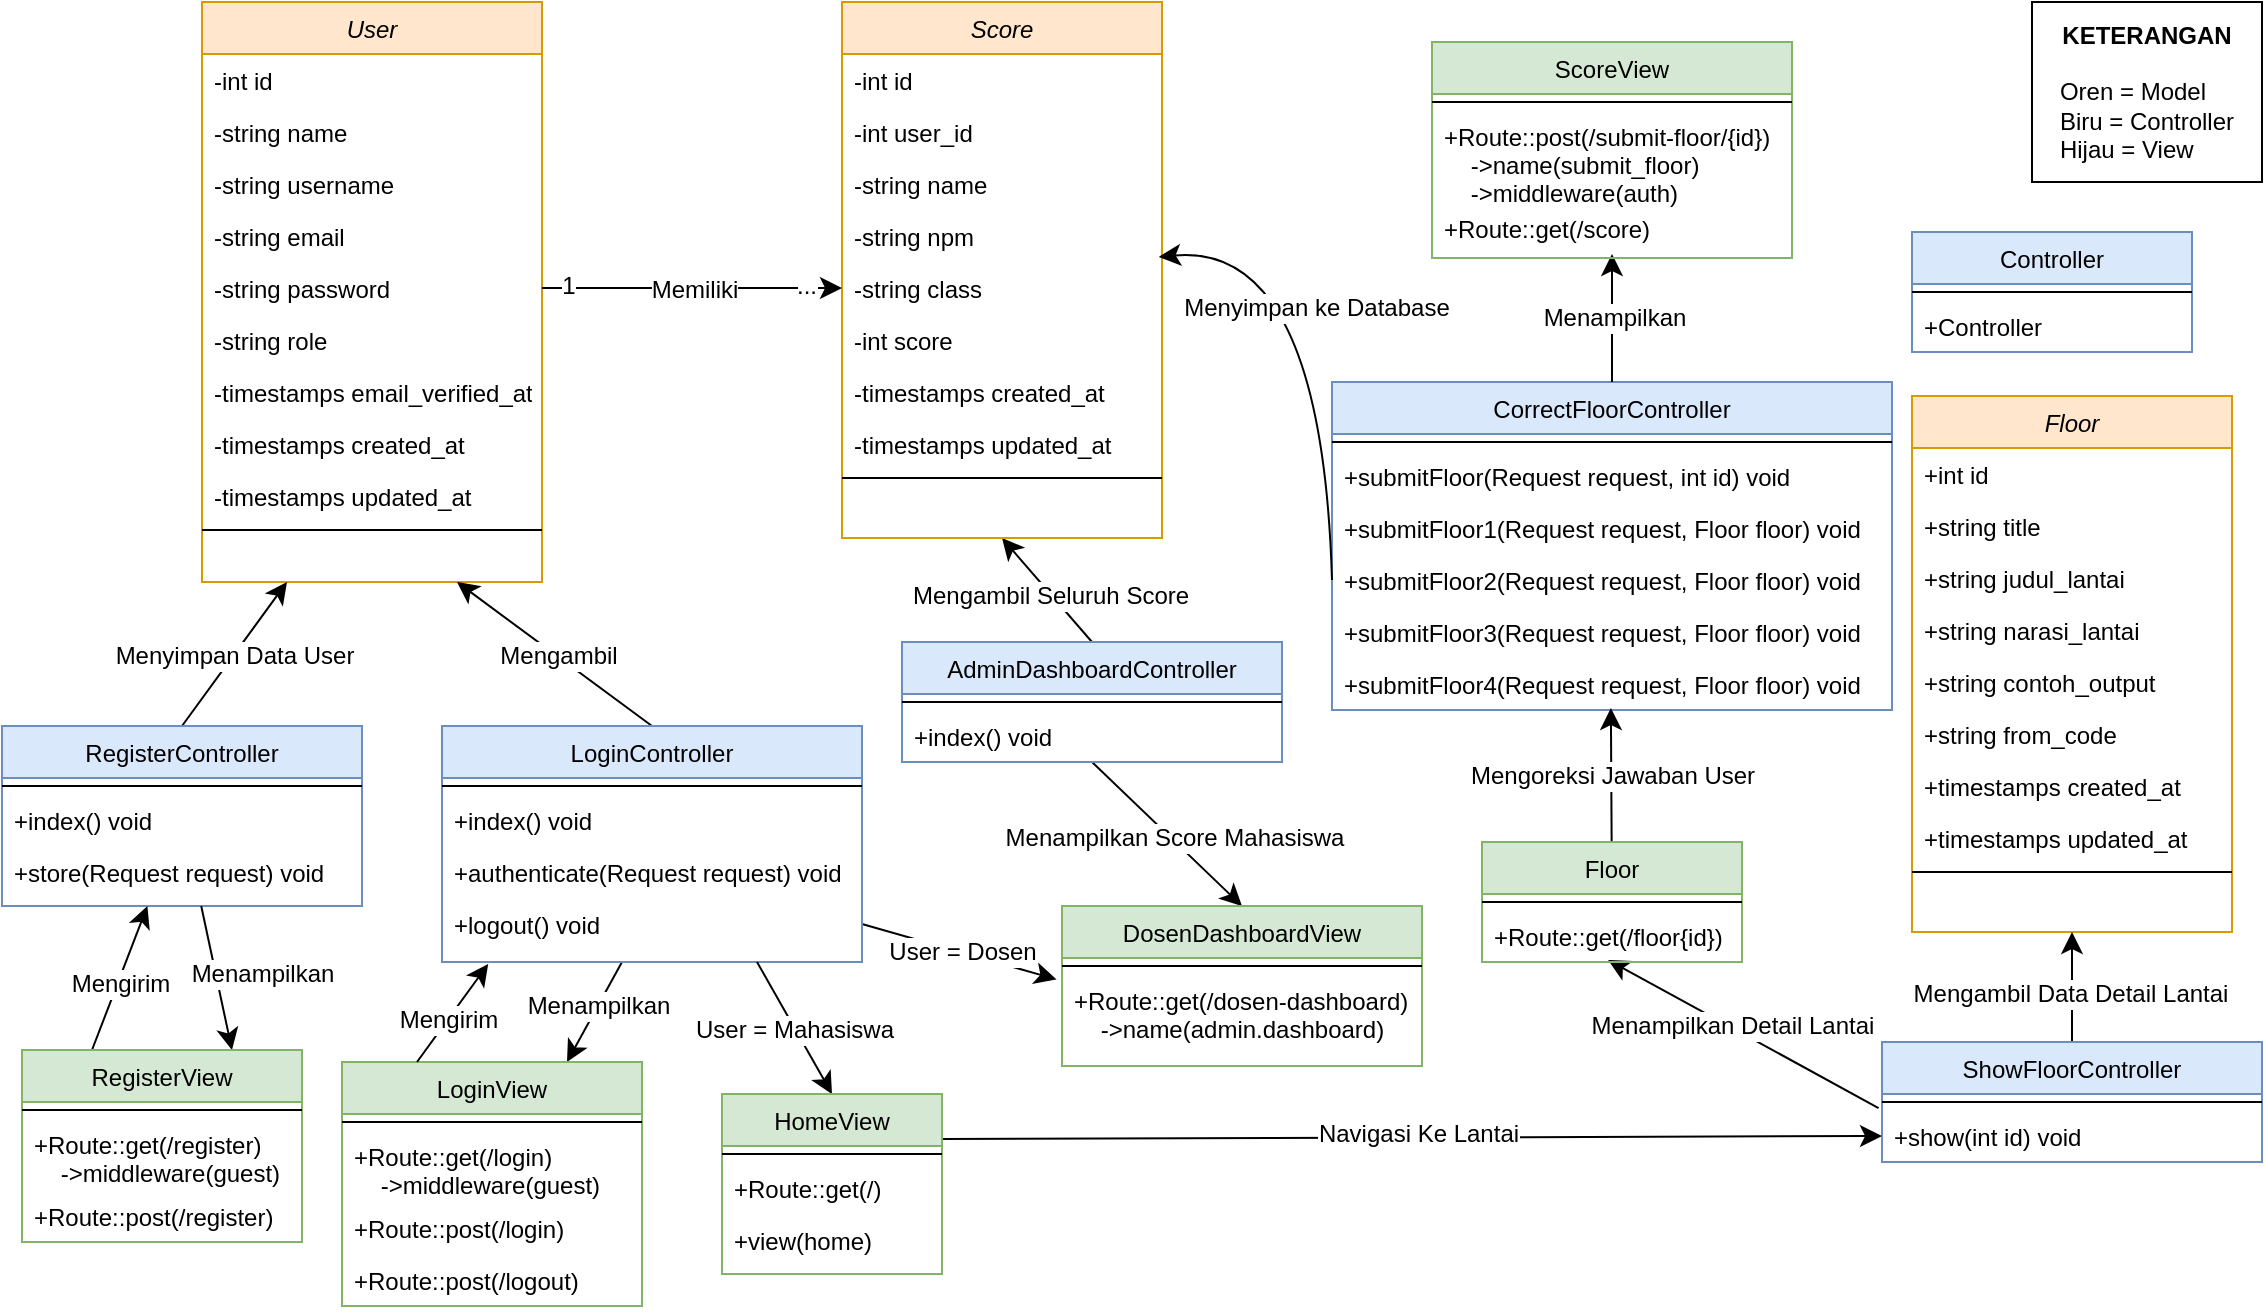 <mxfile version="24.6.2" type="device">
  <diagram id="C5RBs43oDa-KdzZeNtuy" name="Page-1">
    <mxGraphModel dx="1947" dy="460" grid="1" gridSize="10" guides="1" tooltips="1" connect="1" arrows="1" fold="1" page="1" pageScale="1" pageWidth="827" pageHeight="1169" math="0" shadow="0">
      <root>
        <mxCell id="WIyWlLk6GJQsqaUBKTNV-0" />
        <mxCell id="WIyWlLk6GJQsqaUBKTNV-1" parent="WIyWlLk6GJQsqaUBKTNV-0" />
        <mxCell id="zkfFHV4jXpPFQw0GAbJ--0" value="Floor" style="swimlane;fontStyle=2;align=center;verticalAlign=top;childLayout=stackLayout;horizontal=1;startSize=26;horizontalStack=0;resizeParent=1;resizeLast=0;collapsible=1;marginBottom=0;rounded=0;shadow=0;strokeWidth=1;fillColor=#ffe6cc;strokeColor=#d79b00;" parent="WIyWlLk6GJQsqaUBKTNV-1" vertex="1">
          <mxGeometry x="145" y="317" width="160" height="268" as="geometry">
            <mxRectangle x="220" y="120" width="160" height="26" as="alternateBounds" />
          </mxGeometry>
        </mxCell>
        <mxCell id="zkfFHV4jXpPFQw0GAbJ--1" value="+int id" style="text;align=left;verticalAlign=top;spacingLeft=4;spacingRight=4;overflow=hidden;rotatable=0;points=[[0,0.5],[1,0.5]];portConstraint=eastwest;" parent="zkfFHV4jXpPFQw0GAbJ--0" vertex="1">
          <mxGeometry y="26" width="160" height="26" as="geometry" />
        </mxCell>
        <mxCell id="zkfFHV4jXpPFQw0GAbJ--2" value="+string title" style="text;align=left;verticalAlign=top;spacingLeft=4;spacingRight=4;overflow=hidden;rotatable=0;points=[[0,0.5],[1,0.5]];portConstraint=eastwest;rounded=0;shadow=0;html=0;" parent="zkfFHV4jXpPFQw0GAbJ--0" vertex="1">
          <mxGeometry y="52" width="160" height="26" as="geometry" />
        </mxCell>
        <mxCell id="zkfFHV4jXpPFQw0GAbJ--3" value="+string judul_lantai" style="text;align=left;verticalAlign=top;spacingLeft=4;spacingRight=4;overflow=hidden;rotatable=0;points=[[0,0.5],[1,0.5]];portConstraint=eastwest;rounded=0;shadow=0;html=0;" parent="zkfFHV4jXpPFQw0GAbJ--0" vertex="1">
          <mxGeometry y="78" width="160" height="26" as="geometry" />
        </mxCell>
        <mxCell id="6TUnCD8kTIw01bpF573F-4" value="+string narasi_lantai&#xa;" style="text;align=left;verticalAlign=top;spacingLeft=4;spacingRight=4;overflow=hidden;rotatable=0;points=[[0,0.5],[1,0.5]];portConstraint=eastwest;rounded=0;shadow=0;html=0;" parent="zkfFHV4jXpPFQw0GAbJ--0" vertex="1">
          <mxGeometry y="104" width="160" height="26" as="geometry" />
        </mxCell>
        <mxCell id="6TUnCD8kTIw01bpF573F-8" value="+string contoh_output" style="text;align=left;verticalAlign=top;spacingLeft=4;spacingRight=4;overflow=hidden;rotatable=0;points=[[0,0.5],[1,0.5]];portConstraint=eastwest;rounded=0;shadow=0;html=0;" parent="zkfFHV4jXpPFQw0GAbJ--0" vertex="1">
          <mxGeometry y="130" width="160" height="26" as="geometry" />
        </mxCell>
        <mxCell id="6TUnCD8kTIw01bpF573F-7" value="+string from_code" style="text;align=left;verticalAlign=top;spacingLeft=4;spacingRight=4;overflow=hidden;rotatable=0;points=[[0,0.5],[1,0.5]];portConstraint=eastwest;rounded=0;shadow=0;html=0;" parent="zkfFHV4jXpPFQw0GAbJ--0" vertex="1">
          <mxGeometry y="156" width="160" height="26" as="geometry" />
        </mxCell>
        <mxCell id="6TUnCD8kTIw01bpF573F-6" value="+timestamps created_at" style="text;align=left;verticalAlign=top;spacingLeft=4;spacingRight=4;overflow=hidden;rotatable=0;points=[[0,0.5],[1,0.5]];portConstraint=eastwest;rounded=0;shadow=0;html=0;" parent="zkfFHV4jXpPFQw0GAbJ--0" vertex="1">
          <mxGeometry y="182" width="160" height="26" as="geometry" />
        </mxCell>
        <mxCell id="6TUnCD8kTIw01bpF573F-5" value="+timestamps updated_at" style="text;align=left;verticalAlign=top;spacingLeft=4;spacingRight=4;overflow=hidden;rotatable=0;points=[[0,0.5],[1,0.5]];portConstraint=eastwest;" parent="zkfFHV4jXpPFQw0GAbJ--0" vertex="1">
          <mxGeometry y="208" width="160" height="26" as="geometry" />
        </mxCell>
        <mxCell id="zkfFHV4jXpPFQw0GAbJ--4" value="" style="line;html=1;strokeWidth=1;align=left;verticalAlign=middle;spacingTop=-1;spacingLeft=3;spacingRight=3;rotatable=0;labelPosition=right;points=[];portConstraint=eastwest;" parent="zkfFHV4jXpPFQw0GAbJ--0" vertex="1">
          <mxGeometry y="234" width="160" height="8" as="geometry" />
        </mxCell>
        <mxCell id="6TUnCD8kTIw01bpF573F-92" style="edgeStyle=none;curved=1;rounded=0;orthogonalLoop=1;jettySize=auto;html=1;exitX=0.5;exitY=0;exitDx=0;exitDy=0;entryX=0.5;entryY=1;entryDx=0;entryDy=0;fontSize=12;startSize=8;endSize=8;" parent="WIyWlLk6GJQsqaUBKTNV-1" source="zkfFHV4jXpPFQw0GAbJ--6" target="6TUnCD8kTIw01bpF573F-9" edge="1">
          <mxGeometry relative="1" as="geometry" />
        </mxCell>
        <mxCell id="6TUnCD8kTIw01bpF573F-93" value="Mengambil Seluruh Score" style="edgeLabel;html=1;align=center;verticalAlign=middle;resizable=0;points=[];fontSize=12;" parent="6TUnCD8kTIw01bpF573F-92" vertex="1" connectable="0">
          <mxGeometry x="-0.08" y="1" relative="1" as="geometry">
            <mxPoint as="offset" />
          </mxGeometry>
        </mxCell>
        <mxCell id="6TUnCD8kTIw01bpF573F-94" style="edgeStyle=none;curved=1;rounded=0;orthogonalLoop=1;jettySize=auto;html=1;exitX=0.5;exitY=1;exitDx=0;exitDy=0;entryX=0.5;entryY=0;entryDx=0;entryDy=0;fontSize=12;startSize=8;endSize=8;" parent="WIyWlLk6GJQsqaUBKTNV-1" source="zkfFHV4jXpPFQw0GAbJ--6" target="YE5wlnUVtQXoVQihdfM7-22" edge="1">
          <mxGeometry relative="1" as="geometry">
            <mxPoint x="-185" y="572" as="targetPoint" />
          </mxGeometry>
        </mxCell>
        <mxCell id="6TUnCD8kTIw01bpF573F-95" value="Menampilkan Score Mahasiswa" style="edgeLabel;html=1;align=center;verticalAlign=middle;resizable=0;points=[];fontSize=12;" parent="6TUnCD8kTIw01bpF573F-94" vertex="1" connectable="0">
          <mxGeometry x="0.062" y="1" relative="1" as="geometry">
            <mxPoint as="offset" />
          </mxGeometry>
        </mxCell>
        <mxCell id="zkfFHV4jXpPFQw0GAbJ--6" value="AdminDashboardController" style="swimlane;fontStyle=0;align=center;verticalAlign=top;childLayout=stackLayout;horizontal=1;startSize=26;horizontalStack=0;resizeParent=1;resizeLast=0;collapsible=1;marginBottom=0;rounded=0;shadow=0;strokeWidth=1;fillColor=#dae8fc;strokeColor=#6c8ebf;" parent="WIyWlLk6GJQsqaUBKTNV-1" vertex="1">
          <mxGeometry x="-360" y="440" width="190" height="60" as="geometry">
            <mxRectangle x="130" y="380" width="160" height="26" as="alternateBounds" />
          </mxGeometry>
        </mxCell>
        <mxCell id="zkfFHV4jXpPFQw0GAbJ--9" value="" style="line;html=1;strokeWidth=1;align=left;verticalAlign=middle;spacingTop=-1;spacingLeft=3;spacingRight=3;rotatable=0;labelPosition=right;points=[];portConstraint=eastwest;" parent="zkfFHV4jXpPFQw0GAbJ--6" vertex="1">
          <mxGeometry y="26" width="190" height="8" as="geometry" />
        </mxCell>
        <mxCell id="zkfFHV4jXpPFQw0GAbJ--10" value="+index() void" style="text;align=left;verticalAlign=top;spacingLeft=4;spacingRight=4;overflow=hidden;rotatable=0;points=[[0,0.5],[1,0.5]];portConstraint=eastwest;fontStyle=0" parent="zkfFHV4jXpPFQw0GAbJ--6" vertex="1">
          <mxGeometry y="34" width="190" height="26" as="geometry" />
        </mxCell>
        <mxCell id="6TUnCD8kTIw01bpF573F-9" value="Score " style="swimlane;fontStyle=2;align=center;verticalAlign=top;childLayout=stackLayout;horizontal=1;startSize=26;horizontalStack=0;resizeParent=1;resizeLast=0;collapsible=1;marginBottom=0;rounded=0;shadow=0;strokeWidth=1;fillColor=#ffe6cc;strokeColor=#d79b00;" parent="WIyWlLk6GJQsqaUBKTNV-1" vertex="1">
          <mxGeometry x="-390" y="120" width="160" height="268" as="geometry">
            <mxRectangle x="220" y="120" width="160" height="26" as="alternateBounds" />
          </mxGeometry>
        </mxCell>
        <mxCell id="6TUnCD8kTIw01bpF573F-10" value="-int id" style="text;align=left;verticalAlign=top;spacingLeft=4;spacingRight=4;overflow=hidden;rotatable=0;points=[[0,0.5],[1,0.5]];portConstraint=eastwest;" parent="6TUnCD8kTIw01bpF573F-9" vertex="1">
          <mxGeometry y="26" width="160" height="26" as="geometry" />
        </mxCell>
        <mxCell id="6TUnCD8kTIw01bpF573F-11" value=" -int user_id" style="text;align=left;verticalAlign=top;spacingLeft=4;spacingRight=4;overflow=hidden;rotatable=0;points=[[0,0.5],[1,0.5]];portConstraint=eastwest;rounded=0;shadow=0;html=0;" parent="6TUnCD8kTIw01bpF573F-9" vertex="1">
          <mxGeometry y="52" width="160" height="26" as="geometry" />
        </mxCell>
        <mxCell id="6TUnCD8kTIw01bpF573F-12" value="-string name" style="text;align=left;verticalAlign=top;spacingLeft=4;spacingRight=4;overflow=hidden;rotatable=0;points=[[0,0.5],[1,0.5]];portConstraint=eastwest;rounded=0;shadow=0;html=0;" parent="6TUnCD8kTIw01bpF573F-9" vertex="1">
          <mxGeometry y="78" width="160" height="26" as="geometry" />
        </mxCell>
        <mxCell id="6TUnCD8kTIw01bpF573F-13" value="-string npm" style="text;align=left;verticalAlign=top;spacingLeft=4;spacingRight=4;overflow=hidden;rotatable=0;points=[[0,0.5],[1,0.5]];portConstraint=eastwest;rounded=0;shadow=0;html=0;" parent="6TUnCD8kTIw01bpF573F-9" vertex="1">
          <mxGeometry y="104" width="160" height="26" as="geometry" />
        </mxCell>
        <mxCell id="6TUnCD8kTIw01bpF573F-14" value="-string class" style="text;align=left;verticalAlign=top;spacingLeft=4;spacingRight=4;overflow=hidden;rotatable=0;points=[[0,0.5],[1,0.5]];portConstraint=eastwest;rounded=0;shadow=0;html=0;" parent="6TUnCD8kTIw01bpF573F-9" vertex="1">
          <mxGeometry y="130" width="160" height="26" as="geometry" />
        </mxCell>
        <mxCell id="6TUnCD8kTIw01bpF573F-15" value="-int score" style="text;align=left;verticalAlign=top;spacingLeft=4;spacingRight=4;overflow=hidden;rotatable=0;points=[[0,0.5],[1,0.5]];portConstraint=eastwest;rounded=0;shadow=0;html=0;" parent="6TUnCD8kTIw01bpF573F-9" vertex="1">
          <mxGeometry y="156" width="160" height="26" as="geometry" />
        </mxCell>
        <mxCell id="6TUnCD8kTIw01bpF573F-16" value="-timestamps created_at" style="text;align=left;verticalAlign=top;spacingLeft=4;spacingRight=4;overflow=hidden;rotatable=0;points=[[0,0.5],[1,0.5]];portConstraint=eastwest;rounded=0;shadow=0;html=0;" parent="6TUnCD8kTIw01bpF573F-9" vertex="1">
          <mxGeometry y="182" width="160" height="26" as="geometry" />
        </mxCell>
        <mxCell id="6TUnCD8kTIw01bpF573F-17" value="-timestamps updated_at" style="text;align=left;verticalAlign=top;spacingLeft=4;spacingRight=4;overflow=hidden;rotatable=0;points=[[0,0.5],[1,0.5]];portConstraint=eastwest;" parent="6TUnCD8kTIw01bpF573F-9" vertex="1">
          <mxGeometry y="208" width="160" height="26" as="geometry" />
        </mxCell>
        <mxCell id="6TUnCD8kTIw01bpF573F-18" value="" style="line;html=1;strokeWidth=1;align=left;verticalAlign=middle;spacingTop=-1;spacingLeft=3;spacingRight=3;rotatable=0;labelPosition=right;points=[];portConstraint=eastwest;" parent="6TUnCD8kTIw01bpF573F-9" vertex="1">
          <mxGeometry y="234" width="160" height="8" as="geometry" />
        </mxCell>
        <mxCell id="6TUnCD8kTIw01bpF573F-19" value="User  " style="swimlane;fontStyle=2;align=center;verticalAlign=top;childLayout=stackLayout;horizontal=1;startSize=26;horizontalStack=0;resizeParent=1;resizeLast=0;collapsible=1;marginBottom=0;rounded=0;shadow=0;strokeWidth=1;fillColor=#ffe6cc;strokeColor=#d79b00;" parent="WIyWlLk6GJQsqaUBKTNV-1" vertex="1">
          <mxGeometry x="-710" y="120" width="170" height="290" as="geometry">
            <mxRectangle x="220" y="120" width="160" height="26" as="alternateBounds" />
          </mxGeometry>
        </mxCell>
        <mxCell id="6TUnCD8kTIw01bpF573F-20" value="-int id" style="text;align=left;verticalAlign=top;spacingLeft=4;spacingRight=4;overflow=hidden;rotatable=0;points=[[0,0.5],[1,0.5]];portConstraint=eastwest;" parent="6TUnCD8kTIw01bpF573F-19" vertex="1">
          <mxGeometry y="26" width="170" height="26" as="geometry" />
        </mxCell>
        <mxCell id="6TUnCD8kTIw01bpF573F-21" value=" -string name" style="text;align=left;verticalAlign=top;spacingLeft=4;spacingRight=4;overflow=hidden;rotatable=0;points=[[0,0.5],[1,0.5]];portConstraint=eastwest;rounded=0;shadow=0;html=0;" parent="6TUnCD8kTIw01bpF573F-19" vertex="1">
          <mxGeometry y="52" width="170" height="26" as="geometry" />
        </mxCell>
        <mxCell id="6TUnCD8kTIw01bpF573F-22" value="-string username" style="text;align=left;verticalAlign=top;spacingLeft=4;spacingRight=4;overflow=hidden;rotatable=0;points=[[0,0.5],[1,0.5]];portConstraint=eastwest;rounded=0;shadow=0;html=0;" parent="6TUnCD8kTIw01bpF573F-19" vertex="1">
          <mxGeometry y="78" width="170" height="26" as="geometry" />
        </mxCell>
        <mxCell id="6TUnCD8kTIw01bpF573F-23" value="-string email" style="text;align=left;verticalAlign=top;spacingLeft=4;spacingRight=4;overflow=hidden;rotatable=0;points=[[0,0.5],[1,0.5]];portConstraint=eastwest;rounded=0;shadow=0;html=0;" parent="6TUnCD8kTIw01bpF573F-19" vertex="1">
          <mxGeometry y="104" width="170" height="26" as="geometry" />
        </mxCell>
        <mxCell id="6TUnCD8kTIw01bpF573F-24" value="-string password" style="text;align=left;verticalAlign=top;spacingLeft=4;spacingRight=4;overflow=hidden;rotatable=0;points=[[0,0.5],[1,0.5]];portConstraint=eastwest;rounded=0;shadow=0;html=0;" parent="6TUnCD8kTIw01bpF573F-19" vertex="1">
          <mxGeometry y="130" width="170" height="26" as="geometry" />
        </mxCell>
        <mxCell id="6TUnCD8kTIw01bpF573F-25" value="-string role" style="text;align=left;verticalAlign=top;spacingLeft=4;spacingRight=4;overflow=hidden;rotatable=0;points=[[0,0.5],[1,0.5]];portConstraint=eastwest;rounded=0;shadow=0;html=0;" parent="6TUnCD8kTIw01bpF573F-19" vertex="1">
          <mxGeometry y="156" width="170" height="26" as="geometry" />
        </mxCell>
        <mxCell id="6TUnCD8kTIw01bpF573F-26" value=" -timestamps email_verified_at" style="text;align=left;verticalAlign=top;spacingLeft=4;spacingRight=4;overflow=hidden;rotatable=0;points=[[0,0.5],[1,0.5]];portConstraint=eastwest;rounded=0;shadow=0;html=0;" parent="6TUnCD8kTIw01bpF573F-19" vertex="1">
          <mxGeometry y="182" width="170" height="26" as="geometry" />
        </mxCell>
        <mxCell id="6TUnCD8kTIw01bpF573F-29" value="-timestamps created_at" style="text;align=left;verticalAlign=top;spacingLeft=4;spacingRight=4;overflow=hidden;rotatable=0;points=[[0,0.5],[1,0.5]];portConstraint=eastwest;" parent="6TUnCD8kTIw01bpF573F-19" vertex="1">
          <mxGeometry y="208" width="170" height="26" as="geometry" />
        </mxCell>
        <mxCell id="6TUnCD8kTIw01bpF573F-27" value="-timestamps updated_at" style="text;align=left;verticalAlign=top;spacingLeft=4;spacingRight=4;overflow=hidden;rotatable=0;points=[[0,0.5],[1,0.5]];portConstraint=eastwest;" parent="6TUnCD8kTIw01bpF573F-19" vertex="1">
          <mxGeometry y="234" width="170" height="26" as="geometry" />
        </mxCell>
        <mxCell id="6TUnCD8kTIw01bpF573F-28" value="" style="line;html=1;strokeWidth=1;align=left;verticalAlign=middle;spacingTop=-1;spacingLeft=3;spacingRight=3;rotatable=0;labelPosition=right;points=[];portConstraint=eastwest;" parent="6TUnCD8kTIw01bpF573F-19" vertex="1">
          <mxGeometry y="260" width="170" height="8" as="geometry" />
        </mxCell>
        <mxCell id="6TUnCD8kTIw01bpF573F-80" style="edgeStyle=none;curved=1;rounded=0;orthogonalLoop=1;jettySize=auto;html=1;exitX=0.5;exitY=0;exitDx=0;exitDy=0;entryX=0.75;entryY=1;entryDx=0;entryDy=0;fontSize=12;startSize=8;endSize=8;" parent="WIyWlLk6GJQsqaUBKTNV-1" source="6TUnCD8kTIw01bpF573F-30" target="6TUnCD8kTIw01bpF573F-19" edge="1">
          <mxGeometry relative="1" as="geometry" />
        </mxCell>
        <mxCell id="6TUnCD8kTIw01bpF573F-81" value="Mengambil" style="edgeLabel;html=1;align=center;verticalAlign=middle;resizable=0;points=[];fontSize=12;" parent="6TUnCD8kTIw01bpF573F-80" vertex="1" connectable="0">
          <mxGeometry x="-0.034" relative="1" as="geometry">
            <mxPoint as="offset" />
          </mxGeometry>
        </mxCell>
        <mxCell id="6TUnCD8kTIw01bpF573F-82" style="edgeStyle=none;curved=1;rounded=0;orthogonalLoop=1;jettySize=auto;html=1;entryX=0.75;entryY=0;entryDx=0;entryDy=0;fontSize=12;startSize=8;endSize=8;" parent="WIyWlLk6GJQsqaUBKTNV-1" target="YE5wlnUVtQXoVQihdfM7-4" edge="1">
          <mxGeometry relative="1" as="geometry">
            <mxPoint x="-500" y="600" as="sourcePoint" />
            <mxPoint x="-565" y="660.0" as="targetPoint" />
          </mxGeometry>
        </mxCell>
        <mxCell id="6TUnCD8kTIw01bpF573F-83" value="Menampilkan" style="edgeLabel;html=1;align=center;verticalAlign=middle;resizable=0;points=[];fontSize=12;" parent="6TUnCD8kTIw01bpF573F-82" vertex="1" connectable="0">
          <mxGeometry x="-0.147" relative="1" as="geometry">
            <mxPoint as="offset" />
          </mxGeometry>
        </mxCell>
        <mxCell id="6TUnCD8kTIw01bpF573F-88" style="edgeStyle=none;curved=1;rounded=0;orthogonalLoop=1;jettySize=auto;html=1;exitX=1;exitY=0.5;exitDx=0;exitDy=0;entryX=-0.015;entryY=0.076;entryDx=0;entryDy=0;fontSize=12;startSize=8;endSize=8;entryPerimeter=0;" parent="WIyWlLk6GJQsqaUBKTNV-1" source="6TUnCD8kTIw01bpF573F-34" target="YE5wlnUVtQXoVQihdfM7-24" edge="1">
          <mxGeometry relative="1" as="geometry">
            <mxPoint x="-260" y="617" as="targetPoint" />
          </mxGeometry>
        </mxCell>
        <mxCell id="6TUnCD8kTIw01bpF573F-90" value="User = Dosen" style="edgeLabel;html=1;align=center;verticalAlign=middle;resizable=0;points=[];fontSize=12;" parent="6TUnCD8kTIw01bpF573F-88" vertex="1" connectable="0">
          <mxGeometry x="0.022" relative="1" as="geometry">
            <mxPoint as="offset" />
          </mxGeometry>
        </mxCell>
        <mxCell id="6TUnCD8kTIw01bpF573F-30" value="LoginController" style="swimlane;fontStyle=0;align=center;verticalAlign=top;childLayout=stackLayout;horizontal=1;startSize=26;horizontalStack=0;resizeParent=1;resizeLast=0;collapsible=1;marginBottom=0;rounded=0;shadow=0;strokeWidth=1;fillColor=#dae8fc;strokeColor=#6c8ebf;" parent="WIyWlLk6GJQsqaUBKTNV-1" vertex="1">
          <mxGeometry x="-590" y="482" width="210" height="118" as="geometry">
            <mxRectangle x="130" y="380" width="160" height="26" as="alternateBounds" />
          </mxGeometry>
        </mxCell>
        <mxCell id="6TUnCD8kTIw01bpF573F-31" value="" style="line;html=1;strokeWidth=1;align=left;verticalAlign=middle;spacingTop=-1;spacingLeft=3;spacingRight=3;rotatable=0;labelPosition=right;points=[];portConstraint=eastwest;" parent="6TUnCD8kTIw01bpF573F-30" vertex="1">
          <mxGeometry y="26" width="210" height="8" as="geometry" />
        </mxCell>
        <mxCell id="6TUnCD8kTIw01bpF573F-32" value="+index() void" style="text;align=left;verticalAlign=top;spacingLeft=4;spacingRight=4;overflow=hidden;rotatable=0;points=[[0,0.5],[1,0.5]];portConstraint=eastwest;fontStyle=0" parent="6TUnCD8kTIw01bpF573F-30" vertex="1">
          <mxGeometry y="34" width="210" height="26" as="geometry" />
        </mxCell>
        <mxCell id="6TUnCD8kTIw01bpF573F-33" value="+authenticate(Request request) void" style="text;align=left;verticalAlign=top;spacingLeft=4;spacingRight=4;overflow=hidden;rotatable=0;points=[[0,0.5],[1,0.5]];portConstraint=eastwest;fontStyle=0" parent="6TUnCD8kTIw01bpF573F-30" vertex="1">
          <mxGeometry y="60" width="210" height="26" as="geometry" />
        </mxCell>
        <mxCell id="6TUnCD8kTIw01bpF573F-34" value="+logout() void" style="text;align=left;verticalAlign=top;spacingLeft=4;spacingRight=4;overflow=hidden;rotatable=0;points=[[0,0.5],[1,0.5]];portConstraint=eastwest;fontStyle=0" parent="6TUnCD8kTIw01bpF573F-30" vertex="1">
          <mxGeometry y="86" width="210" height="26" as="geometry" />
        </mxCell>
        <mxCell id="6TUnCD8kTIw01bpF573F-76" style="edgeStyle=none;curved=1;rounded=0;orthogonalLoop=1;jettySize=auto;html=1;exitX=0.5;exitY=0;exitDx=0;exitDy=0;fontSize=12;startSize=8;endSize=8;entryX=0.25;entryY=1;entryDx=0;entryDy=0;" parent="WIyWlLk6GJQsqaUBKTNV-1" source="6TUnCD8kTIw01bpF573F-35" target="6TUnCD8kTIw01bpF573F-19" edge="1">
          <mxGeometry relative="1" as="geometry">
            <mxPoint x="-630" y="410" as="targetPoint" />
          </mxGeometry>
        </mxCell>
        <mxCell id="6TUnCD8kTIw01bpF573F-77" value="Menyimpan Data User" style="edgeLabel;html=1;align=center;verticalAlign=middle;resizable=0;points=[];fontSize=12;" parent="6TUnCD8kTIw01bpF573F-76" vertex="1" connectable="0">
          <mxGeometry x="-0.019" relative="1" as="geometry">
            <mxPoint as="offset" />
          </mxGeometry>
        </mxCell>
        <mxCell id="6TUnCD8kTIw01bpF573F-35" value="RegisterController" style="swimlane;fontStyle=0;align=center;verticalAlign=top;childLayout=stackLayout;horizontal=1;startSize=26;horizontalStack=0;resizeParent=1;resizeLast=0;collapsible=1;marginBottom=0;rounded=0;shadow=0;strokeWidth=1;fillColor=#dae8fc;strokeColor=#6c8ebf;" parent="WIyWlLk6GJQsqaUBKTNV-1" vertex="1">
          <mxGeometry x="-810" y="482" width="180" height="90" as="geometry">
            <mxRectangle x="130" y="380" width="160" height="26" as="alternateBounds" />
          </mxGeometry>
        </mxCell>
        <mxCell id="6TUnCD8kTIw01bpF573F-36" value="" style="line;html=1;strokeWidth=1;align=left;verticalAlign=middle;spacingTop=-1;spacingLeft=3;spacingRight=3;rotatable=0;labelPosition=right;points=[];portConstraint=eastwest;" parent="6TUnCD8kTIw01bpF573F-35" vertex="1">
          <mxGeometry y="26" width="180" height="8" as="geometry" />
        </mxCell>
        <mxCell id="6TUnCD8kTIw01bpF573F-37" value="+index() void" style="text;align=left;verticalAlign=top;spacingLeft=4;spacingRight=4;overflow=hidden;rotatable=0;points=[[0,0.5],[1,0.5]];portConstraint=eastwest;fontStyle=0" parent="6TUnCD8kTIw01bpF573F-35" vertex="1">
          <mxGeometry y="34" width="180" height="26" as="geometry" />
        </mxCell>
        <mxCell id="6TUnCD8kTIw01bpF573F-38" value="+store(Request request) void" style="text;align=left;verticalAlign=top;spacingLeft=4;spacingRight=4;overflow=hidden;rotatable=0;points=[[0,0.5],[1,0.5]];portConstraint=eastwest;fontStyle=0" parent="6TUnCD8kTIw01bpF573F-35" vertex="1">
          <mxGeometry y="60" width="180" height="26" as="geometry" />
        </mxCell>
        <mxCell id="6TUnCD8kTIw01bpF573F-71" style="edgeStyle=none;curved=1;rounded=0;orthogonalLoop=1;jettySize=auto;html=1;exitX=0.5;exitY=0;exitDx=0;exitDy=0;entryX=0.5;entryY=1;entryDx=0;entryDy=0;fontSize=12;startSize=8;endSize=8;" parent="WIyWlLk6GJQsqaUBKTNV-1" source="6TUnCD8kTIw01bpF573F-40" target="zkfFHV4jXpPFQw0GAbJ--0" edge="1">
          <mxGeometry relative="1" as="geometry" />
        </mxCell>
        <mxCell id="6TUnCD8kTIw01bpF573F-72" value="Mengambil Data Detail Lantai" style="edgeLabel;html=1;align=center;verticalAlign=middle;resizable=0;points=[];fontSize=12;" parent="6TUnCD8kTIw01bpF573F-71" vertex="1" connectable="0">
          <mxGeometry x="-0.122" y="1" relative="1" as="geometry">
            <mxPoint as="offset" />
          </mxGeometry>
        </mxCell>
        <mxCell id="6TUnCD8kTIw01bpF573F-73" style="edgeStyle=none;curved=1;rounded=0;orthogonalLoop=1;jettySize=auto;html=1;exitX=-0.009;exitY=-0.038;exitDx=0;exitDy=0;fontSize=12;startSize=8;endSize=8;exitPerimeter=0;entryX=0.485;entryY=0.962;entryDx=0;entryDy=0;entryPerimeter=0;" parent="WIyWlLk6GJQsqaUBKTNV-1" source="6TUnCD8kTIw01bpF573F-42" target="YE5wlnUVtQXoVQihdfM7-16" edge="1">
          <mxGeometry relative="1" as="geometry">
            <Array as="points" />
            <mxPoint x="-5" y="600" as="targetPoint" />
          </mxGeometry>
        </mxCell>
        <mxCell id="6TUnCD8kTIw01bpF573F-110" value="Menampilkan Detail Lantai" style="edgeLabel;html=1;align=center;verticalAlign=middle;resizable=0;points=[];fontSize=12;" parent="6TUnCD8kTIw01bpF573F-73" vertex="1" connectable="0">
          <mxGeometry x="0.09" y="-1" relative="1" as="geometry">
            <mxPoint as="offset" />
          </mxGeometry>
        </mxCell>
        <mxCell id="6TUnCD8kTIw01bpF573F-40" value="ShowFloorController" style="swimlane;fontStyle=0;align=center;verticalAlign=top;childLayout=stackLayout;horizontal=1;startSize=26;horizontalStack=0;resizeParent=1;resizeLast=0;collapsible=1;marginBottom=0;rounded=0;shadow=0;strokeWidth=1;fillColor=#dae8fc;strokeColor=#6c8ebf;" parent="WIyWlLk6GJQsqaUBKTNV-1" vertex="1">
          <mxGeometry x="130" y="640" width="190" height="60" as="geometry">
            <mxRectangle x="130" y="380" width="160" height="26" as="alternateBounds" />
          </mxGeometry>
        </mxCell>
        <mxCell id="6TUnCD8kTIw01bpF573F-41" value="" style="line;html=1;strokeWidth=1;align=left;verticalAlign=middle;spacingTop=-1;spacingLeft=3;spacingRight=3;rotatable=0;labelPosition=right;points=[];portConstraint=eastwest;" parent="6TUnCD8kTIw01bpF573F-40" vertex="1">
          <mxGeometry y="26" width="190" height="8" as="geometry" />
        </mxCell>
        <mxCell id="6TUnCD8kTIw01bpF573F-42" value="+show(int id) void" style="text;align=left;verticalAlign=top;spacingLeft=4;spacingRight=4;overflow=hidden;rotatable=0;points=[[0,0.5],[1,0.5]];portConstraint=eastwest;fontStyle=0" parent="6TUnCD8kTIw01bpF573F-40" vertex="1">
          <mxGeometry y="34" width="190" height="26" as="geometry" />
        </mxCell>
        <mxCell id="6TUnCD8kTIw01bpF573F-43" value="CorrectFloorController" style="swimlane;fontStyle=0;align=center;verticalAlign=top;childLayout=stackLayout;horizontal=1;startSize=26;horizontalStack=0;resizeParent=1;resizeLast=0;collapsible=1;marginBottom=0;rounded=0;shadow=0;strokeWidth=1;fillColor=#dae8fc;strokeColor=#6c8ebf;" parent="WIyWlLk6GJQsqaUBKTNV-1" vertex="1">
          <mxGeometry x="-145" y="310" width="280" height="164" as="geometry">
            <mxRectangle x="130" y="380" width="160" height="26" as="alternateBounds" />
          </mxGeometry>
        </mxCell>
        <mxCell id="6TUnCD8kTIw01bpF573F-44" value="" style="line;html=1;strokeWidth=1;align=left;verticalAlign=middle;spacingTop=-1;spacingLeft=3;spacingRight=3;rotatable=0;labelPosition=right;points=[];portConstraint=eastwest;" parent="6TUnCD8kTIw01bpF573F-43" vertex="1">
          <mxGeometry y="26" width="280" height="8" as="geometry" />
        </mxCell>
        <mxCell id="6TUnCD8kTIw01bpF573F-45" value="+submitFloor(Request request, int id) void" style="text;align=left;verticalAlign=top;spacingLeft=4;spacingRight=4;overflow=hidden;rotatable=0;points=[[0,0.5],[1,0.5]];portConstraint=eastwest;fontStyle=0" parent="6TUnCD8kTIw01bpF573F-43" vertex="1">
          <mxGeometry y="34" width="280" height="26" as="geometry" />
        </mxCell>
        <mxCell id="6TUnCD8kTIw01bpF573F-46" value="+submitFloor1(Request request, Floor floor) void" style="text;align=left;verticalAlign=top;spacingLeft=4;spacingRight=4;overflow=hidden;rotatable=0;points=[[0,0.5],[1,0.5]];portConstraint=eastwest;fontStyle=0" parent="6TUnCD8kTIw01bpF573F-43" vertex="1">
          <mxGeometry y="60" width="280" height="26" as="geometry" />
        </mxCell>
        <mxCell id="6TUnCD8kTIw01bpF573F-47" value="+submitFloor2(Request request, Floor floor) void" style="text;align=left;verticalAlign=top;spacingLeft=4;spacingRight=4;overflow=hidden;rotatable=0;points=[[0,0.5],[1,0.5]];portConstraint=eastwest;fontStyle=0" parent="6TUnCD8kTIw01bpF573F-43" vertex="1">
          <mxGeometry y="86" width="280" height="26" as="geometry" />
        </mxCell>
        <mxCell id="6TUnCD8kTIw01bpF573F-49" value="+submitFloor3(Request request, Floor floor) void" style="text;align=left;verticalAlign=top;spacingLeft=4;spacingRight=4;overflow=hidden;rotatable=0;points=[[0,0.5],[1,0.5]];portConstraint=eastwest;fontStyle=0" parent="6TUnCD8kTIw01bpF573F-43" vertex="1">
          <mxGeometry y="112" width="280" height="26" as="geometry" />
        </mxCell>
        <mxCell id="6TUnCD8kTIw01bpF573F-48" value="+submitFloor4(Request request, Floor floor) void" style="text;align=left;verticalAlign=top;spacingLeft=4;spacingRight=4;overflow=hidden;rotatable=0;points=[[0,0.5],[1,0.5]];portConstraint=eastwest;fontStyle=0" parent="6TUnCD8kTIw01bpF573F-43" vertex="1">
          <mxGeometry y="138" width="280" height="26" as="geometry" />
        </mxCell>
        <mxCell id="6TUnCD8kTIw01bpF573F-96" style="edgeStyle=none;curved=1;rounded=0;orthogonalLoop=1;jettySize=auto;html=1;exitX=1;exitY=0.25;exitDx=0;exitDy=0;entryX=0;entryY=0.5;entryDx=0;entryDy=0;fontSize=12;startSize=8;endSize=8;" parent="WIyWlLk6GJQsqaUBKTNV-1" source="YE5wlnUVtQXoVQihdfM7-9" target="6TUnCD8kTIw01bpF573F-42" edge="1">
          <mxGeometry relative="1" as="geometry">
            <mxPoint x="-310.0" y="690" as="sourcePoint" />
          </mxGeometry>
        </mxCell>
        <mxCell id="6TUnCD8kTIw01bpF573F-97" value="Text" style="edgeLabel;html=1;align=center;verticalAlign=middle;resizable=0;points=[];fontSize=12;" parent="6TUnCD8kTIw01bpF573F-96" vertex="1" connectable="0">
          <mxGeometry x="0.012" relative="1" as="geometry">
            <mxPoint as="offset" />
          </mxGeometry>
        </mxCell>
        <mxCell id="6TUnCD8kTIw01bpF573F-98" value="Navigasi Ke Lantai" style="edgeLabel;html=1;align=center;verticalAlign=middle;resizable=0;points=[];fontSize=12;" parent="6TUnCD8kTIw01bpF573F-96" vertex="1" connectable="0">
          <mxGeometry x="0.012" y="2" relative="1" as="geometry">
            <mxPoint as="offset" />
          </mxGeometry>
        </mxCell>
        <mxCell id="6TUnCD8kTIw01bpF573F-67" style="edgeStyle=none;curved=1;rounded=0;orthogonalLoop=1;jettySize=auto;html=1;exitX=1;exitY=0.5;exitDx=0;exitDy=0;entryX=0;entryY=0.5;entryDx=0;entryDy=0;fontSize=12;startSize=8;endSize=8;" parent="WIyWlLk6GJQsqaUBKTNV-1" source="6TUnCD8kTIw01bpF573F-24" target="6TUnCD8kTIw01bpF573F-14" edge="1">
          <mxGeometry relative="1" as="geometry" />
        </mxCell>
        <mxCell id="6TUnCD8kTIw01bpF573F-68" value="Memiliki" style="edgeLabel;html=1;align=center;verticalAlign=middle;resizable=0;points=[];fontSize=12;" parent="6TUnCD8kTIw01bpF573F-67" vertex="1" connectable="0">
          <mxGeometry x="0.009" y="-1" relative="1" as="geometry">
            <mxPoint as="offset" />
          </mxGeometry>
        </mxCell>
        <mxCell id="6TUnCD8kTIw01bpF573F-107" value="1" style="edgeLabel;html=1;align=center;verticalAlign=middle;resizable=0;points=[];fontSize=12;" parent="6TUnCD8kTIw01bpF573F-67" vertex="1" connectable="0">
          <mxGeometry x="-0.831" y="1" relative="1" as="geometry">
            <mxPoint as="offset" />
          </mxGeometry>
        </mxCell>
        <mxCell id="6TUnCD8kTIw01bpF573F-108" value="..." style="edgeLabel;html=1;align=center;verticalAlign=middle;resizable=0;points=[];fontSize=12;" parent="6TUnCD8kTIw01bpF573F-67" vertex="1" connectable="0">
          <mxGeometry x="0.752" y="1" relative="1" as="geometry">
            <mxPoint as="offset" />
          </mxGeometry>
        </mxCell>
        <mxCell id="6TUnCD8kTIw01bpF573F-78" style="edgeStyle=none;curved=1;rounded=0;orthogonalLoop=1;jettySize=auto;html=1;fontSize=12;startSize=8;endSize=8;entryX=0.75;entryY=0;entryDx=0;entryDy=0;" parent="WIyWlLk6GJQsqaUBKTNV-1" source="6TUnCD8kTIw01bpF573F-35" edge="1" target="YE5wlnUVtQXoVQihdfM7-0">
          <mxGeometry relative="1" as="geometry">
            <mxPoint x="-678.96" y="572.888" as="sourcePoint" />
            <mxPoint x="-679.997" y="640" as="targetPoint" />
          </mxGeometry>
        </mxCell>
        <mxCell id="6TUnCD8kTIw01bpF573F-79" value="Menampilkan" style="edgeLabel;html=1;align=center;verticalAlign=middle;resizable=0;points=[];fontSize=12;" parent="6TUnCD8kTIw01bpF573F-78" vertex="1" connectable="0">
          <mxGeometry x="-0.058" y="-1" relative="1" as="geometry">
            <mxPoint x="24" as="offset" />
          </mxGeometry>
        </mxCell>
        <mxCell id="6TUnCD8kTIw01bpF573F-87" style="edgeStyle=none;curved=1;rounded=0;orthogonalLoop=1;jettySize=auto;html=1;exitX=0.75;exitY=1;exitDx=0;exitDy=0;entryX=0.5;entryY=0;entryDx=0;entryDy=0;fontSize=12;startSize=8;endSize=8;" parent="WIyWlLk6GJQsqaUBKTNV-1" source="6TUnCD8kTIw01bpF573F-30" target="YE5wlnUVtQXoVQihdfM7-9" edge="1">
          <mxGeometry relative="1" as="geometry">
            <mxPoint x="-391.15" y="661.8" as="targetPoint" />
          </mxGeometry>
        </mxCell>
        <mxCell id="6TUnCD8kTIw01bpF573F-89" value="User = Mahasiswa" style="edgeLabel;html=1;align=center;verticalAlign=middle;resizable=0;points=[];fontSize=12;" parent="6TUnCD8kTIw01bpF573F-87" vertex="1" connectable="0">
          <mxGeometry x="0.002" y="-1" relative="1" as="geometry">
            <mxPoint as="offset" />
          </mxGeometry>
        </mxCell>
        <mxCell id="6TUnCD8kTIw01bpF573F-99" style="edgeStyle=none;curved=1;rounded=0;orthogonalLoop=1;jettySize=auto;html=1;entryX=0.498;entryY=0.962;entryDx=0;entryDy=0;entryPerimeter=0;fontSize=12;startSize=8;endSize=8;" parent="WIyWlLk6GJQsqaUBKTNV-1" source="YE5wlnUVtQXoVQihdfM7-14" target="6TUnCD8kTIw01bpF573F-48" edge="1">
          <mxGeometry relative="1" as="geometry">
            <mxPoint x="-5" y="540" as="sourcePoint" />
          </mxGeometry>
        </mxCell>
        <mxCell id="6TUnCD8kTIw01bpF573F-102" value="Mengoreksi Jawaban User" style="edgeLabel;html=1;align=center;verticalAlign=middle;resizable=0;points=[];fontSize=12;" parent="6TUnCD8kTIw01bpF573F-99" vertex="1" connectable="0">
          <mxGeometry x="0.002" relative="1" as="geometry">
            <mxPoint as="offset" />
          </mxGeometry>
        </mxCell>
        <mxCell id="6TUnCD8kTIw01bpF573F-103" style="edgeStyle=none;curved=1;rounded=0;orthogonalLoop=1;jettySize=auto;html=1;exitX=0;exitY=0.5;exitDx=0;exitDy=0;entryX=0.99;entryY=0.902;entryDx=0;entryDy=0;entryPerimeter=0;fontSize=12;startSize=8;endSize=8;" parent="WIyWlLk6GJQsqaUBKTNV-1" source="6TUnCD8kTIw01bpF573F-47" target="6TUnCD8kTIw01bpF573F-13" edge="1">
          <mxGeometry relative="1" as="geometry">
            <Array as="points">
              <mxPoint x="-150" y="240" />
            </Array>
          </mxGeometry>
        </mxCell>
        <mxCell id="6TUnCD8kTIw01bpF573F-104" value="Menyimpan ke Database" style="edgeLabel;html=1;align=center;verticalAlign=middle;resizable=0;points=[];fontSize=12;" parent="6TUnCD8kTIw01bpF573F-103" vertex="1" connectable="0">
          <mxGeometry x="0.084" y="4" relative="1" as="geometry">
            <mxPoint as="offset" />
          </mxGeometry>
        </mxCell>
        <mxCell id="6TUnCD8kTIw01bpF573F-105" style="edgeStyle=none;curved=1;rounded=0;orthogonalLoop=1;jettySize=auto;html=1;exitX=0.5;exitY=0;exitDx=0;exitDy=0;fontSize=12;startSize=8;endSize=8;" parent="WIyWlLk6GJQsqaUBKTNV-1" source="6TUnCD8kTIw01bpF573F-43" target="YE5wlnUVtQXoVQihdfM7-21" edge="1">
          <mxGeometry relative="1" as="geometry">
            <mxPoint x="-5" y="260" as="targetPoint" />
          </mxGeometry>
        </mxCell>
        <mxCell id="6TUnCD8kTIw01bpF573F-106" value="Menampilkan" style="edgeLabel;html=1;align=center;verticalAlign=middle;resizable=0;points=[];fontSize=12;" parent="6TUnCD8kTIw01bpF573F-105" vertex="1" connectable="0">
          <mxGeometry x="0.011" y="-1" relative="1" as="geometry">
            <mxPoint as="offset" />
          </mxGeometry>
        </mxCell>
        <mxCell id="8uOt5sFkoVuM9rvRzklo-0" value="&lt;div style=&quot;&quot;&gt;&lt;span style=&quot;background-color: initial;&quot;&gt;&lt;b&gt;KETERANGAN&lt;/b&gt;&lt;/span&gt;&lt;/div&gt;&lt;div style=&quot;&quot;&gt;&lt;span style=&quot;background-color: initial;&quot;&gt;&lt;br&gt;&lt;/span&gt;&lt;/div&gt;&lt;div style=&quot;text-align: justify;&quot;&gt;&lt;span style=&quot;background-color: initial;&quot;&gt;Oren = Model&lt;/span&gt;&lt;/div&gt;&lt;div style=&quot;text-align: justify;&quot;&gt;Biru = Controller&lt;/div&gt;&lt;div style=&quot;text-align: justify;&quot;&gt;Hijau = View&lt;/div&gt;" style="rounded=0;whiteSpace=wrap;html=1;" parent="WIyWlLk6GJQsqaUBKTNV-1" vertex="1">
          <mxGeometry x="205" y="120" width="115" height="90" as="geometry" />
        </mxCell>
        <mxCell id="z2K3gvRnn0xnyAeUWf1L-0" style="edgeStyle=none;curved=1;rounded=0;orthogonalLoop=1;jettySize=auto;html=1;fontSize=12;startSize=8;endSize=8;exitX=0.25;exitY=0;exitDx=0;exitDy=0;" parent="WIyWlLk6GJQsqaUBKTNV-1" source="YE5wlnUVtQXoVQihdfM7-0" target="6TUnCD8kTIw01bpF573F-35" edge="1">
          <mxGeometry relative="1" as="geometry">
            <mxPoint x="-763.5" y="640" as="sourcePoint" />
            <mxPoint x="-745.997" y="653" as="targetPoint" />
          </mxGeometry>
        </mxCell>
        <mxCell id="z2K3gvRnn0xnyAeUWf1L-1" value="Mengirim" style="edgeLabel;html=1;align=center;verticalAlign=middle;resizable=0;points=[];fontSize=12;" parent="z2K3gvRnn0xnyAeUWf1L-0" vertex="1" connectable="0">
          <mxGeometry x="-0.058" y="-1" relative="1" as="geometry">
            <mxPoint as="offset" />
          </mxGeometry>
        </mxCell>
        <mxCell id="z2K3gvRnn0xnyAeUWf1L-4" value="Controller" style="swimlane;fontStyle=0;align=center;verticalAlign=top;childLayout=stackLayout;horizontal=1;startSize=26;horizontalStack=0;resizeParent=1;resizeLast=0;collapsible=1;marginBottom=0;rounded=0;shadow=0;strokeWidth=1;fillColor=#dae8fc;strokeColor=#6c8ebf;" parent="WIyWlLk6GJQsqaUBKTNV-1" vertex="1">
          <mxGeometry x="145" y="235" width="140" height="60" as="geometry">
            <mxRectangle x="130" y="380" width="160" height="26" as="alternateBounds" />
          </mxGeometry>
        </mxCell>
        <mxCell id="z2K3gvRnn0xnyAeUWf1L-5" value="" style="line;html=1;strokeWidth=1;align=left;verticalAlign=middle;spacingTop=-1;spacingLeft=3;spacingRight=3;rotatable=0;labelPosition=right;points=[];portConstraint=eastwest;" parent="z2K3gvRnn0xnyAeUWf1L-4" vertex="1">
          <mxGeometry y="26" width="140" height="8" as="geometry" />
        </mxCell>
        <mxCell id="z2K3gvRnn0xnyAeUWf1L-6" value="+Controller" style="text;align=left;verticalAlign=top;spacingLeft=4;spacingRight=4;overflow=hidden;rotatable=0;points=[[0,0.5],[1,0.5]];portConstraint=eastwest;fontStyle=0" parent="z2K3gvRnn0xnyAeUWf1L-4" vertex="1">
          <mxGeometry y="34" width="140" height="26" as="geometry" />
        </mxCell>
        <mxCell id="YE5wlnUVtQXoVQihdfM7-0" value="RegisterView" style="swimlane;fontStyle=0;align=center;verticalAlign=top;childLayout=stackLayout;horizontal=1;startSize=26;horizontalStack=0;resizeParent=1;resizeLast=0;collapsible=1;marginBottom=0;rounded=0;shadow=0;strokeWidth=1;fillColor=#D5E8D4;strokeColor=#82B366;" vertex="1" parent="WIyWlLk6GJQsqaUBKTNV-1">
          <mxGeometry x="-800" y="644" width="140" height="96" as="geometry">
            <mxRectangle x="130" y="380" width="160" height="26" as="alternateBounds" />
          </mxGeometry>
        </mxCell>
        <mxCell id="YE5wlnUVtQXoVQihdfM7-1" value="" style="line;html=1;strokeWidth=1;align=left;verticalAlign=middle;spacingTop=-1;spacingLeft=3;spacingRight=3;rotatable=0;labelPosition=right;points=[];portConstraint=eastwest;" vertex="1" parent="YE5wlnUVtQXoVQihdfM7-0">
          <mxGeometry y="26" width="140" height="8" as="geometry" />
        </mxCell>
        <mxCell id="YE5wlnUVtQXoVQihdfM7-2" value="+Route::get(/register)&#xa;    -&gt;middleware(guest)" style="text;align=left;verticalAlign=top;spacingLeft=4;spacingRight=4;overflow=hidden;rotatable=0;points=[[0,0.5],[1,0.5]];portConstraint=eastwest;fontStyle=0" vertex="1" parent="YE5wlnUVtQXoVQihdfM7-0">
          <mxGeometry y="34" width="140" height="36" as="geometry" />
        </mxCell>
        <mxCell id="YE5wlnUVtQXoVQihdfM7-3" value="+Route::post(/register)" style="text;align=left;verticalAlign=top;spacingLeft=4;spacingRight=4;overflow=hidden;rotatable=0;points=[[0,0.5],[1,0.5]];portConstraint=eastwest;fontStyle=0" vertex="1" parent="YE5wlnUVtQXoVQihdfM7-0">
          <mxGeometry y="70" width="140" height="26" as="geometry" />
        </mxCell>
        <mxCell id="YE5wlnUVtQXoVQihdfM7-4" value="LoginView" style="swimlane;fontStyle=0;align=center;verticalAlign=top;childLayout=stackLayout;horizontal=1;startSize=26;horizontalStack=0;resizeParent=1;resizeLast=0;collapsible=1;marginBottom=0;rounded=0;shadow=0;strokeWidth=1;fillColor=#D5E8D4;strokeColor=#82B366;" vertex="1" parent="WIyWlLk6GJQsqaUBKTNV-1">
          <mxGeometry x="-640" y="650" width="150" height="122" as="geometry">
            <mxRectangle x="130" y="380" width="160" height="26" as="alternateBounds" />
          </mxGeometry>
        </mxCell>
        <mxCell id="YE5wlnUVtQXoVQihdfM7-5" value="" style="line;html=1;strokeWidth=1;align=left;verticalAlign=middle;spacingTop=-1;spacingLeft=3;spacingRight=3;rotatable=0;labelPosition=right;points=[];portConstraint=eastwest;" vertex="1" parent="YE5wlnUVtQXoVQihdfM7-4">
          <mxGeometry y="26" width="150" height="8" as="geometry" />
        </mxCell>
        <mxCell id="YE5wlnUVtQXoVQihdfM7-6" value="+Route::get(/login)&#xa;    -&gt;middleware(guest)" style="text;align=left;verticalAlign=top;spacingLeft=4;spacingRight=4;overflow=hidden;rotatable=0;points=[[0,0.5],[1,0.5]];portConstraint=eastwest;fontStyle=0" vertex="1" parent="YE5wlnUVtQXoVQihdfM7-4">
          <mxGeometry y="34" width="150" height="36" as="geometry" />
        </mxCell>
        <mxCell id="YE5wlnUVtQXoVQihdfM7-7" value="+Route::post(/login)" style="text;align=left;verticalAlign=top;spacingLeft=4;spacingRight=4;overflow=hidden;rotatable=0;points=[[0,0.5],[1,0.5]];portConstraint=eastwest;fontStyle=0" vertex="1" parent="YE5wlnUVtQXoVQihdfM7-4">
          <mxGeometry y="70" width="150" height="26" as="geometry" />
        </mxCell>
        <mxCell id="YE5wlnUVtQXoVQihdfM7-8" value="+Route::post(/logout)" style="text;align=left;verticalAlign=top;spacingLeft=4;spacingRight=4;overflow=hidden;rotatable=0;points=[[0,0.5],[1,0.5]];portConstraint=eastwest;fontStyle=0" vertex="1" parent="YE5wlnUVtQXoVQihdfM7-4">
          <mxGeometry y="96" width="150" height="26" as="geometry" />
        </mxCell>
        <mxCell id="YE5wlnUVtQXoVQihdfM7-9" value="HomeView" style="swimlane;fontStyle=0;align=center;verticalAlign=top;childLayout=stackLayout;horizontal=1;startSize=26;horizontalStack=0;resizeParent=1;resizeLast=0;collapsible=1;marginBottom=0;rounded=0;shadow=0;strokeWidth=1;fillColor=#D5E8D4;strokeColor=#82B366;" vertex="1" parent="WIyWlLk6GJQsqaUBKTNV-1">
          <mxGeometry x="-450" y="666" width="110" height="90" as="geometry">
            <mxRectangle x="130" y="380" width="160" height="26" as="alternateBounds" />
          </mxGeometry>
        </mxCell>
        <mxCell id="YE5wlnUVtQXoVQihdfM7-10" value="" style="line;html=1;strokeWidth=1;align=left;verticalAlign=middle;spacingTop=-1;spacingLeft=3;spacingRight=3;rotatable=0;labelPosition=right;points=[];portConstraint=eastwest;" vertex="1" parent="YE5wlnUVtQXoVQihdfM7-9">
          <mxGeometry y="26" width="110" height="8" as="geometry" />
        </mxCell>
        <mxCell id="YE5wlnUVtQXoVQihdfM7-11" value="+Route::get(/)" style="text;align=left;verticalAlign=top;spacingLeft=4;spacingRight=4;overflow=hidden;rotatable=0;points=[[0,0.5],[1,0.5]];portConstraint=eastwest;fontStyle=0" vertex="1" parent="YE5wlnUVtQXoVQihdfM7-9">
          <mxGeometry y="34" width="110" height="26" as="geometry" />
        </mxCell>
        <mxCell id="YE5wlnUVtQXoVQihdfM7-12" value="+view(home)" style="text;align=left;verticalAlign=top;spacingLeft=4;spacingRight=4;overflow=hidden;rotatable=0;points=[[0,0.5],[1,0.5]];portConstraint=eastwest;fontStyle=0" vertex="1" parent="YE5wlnUVtQXoVQihdfM7-9">
          <mxGeometry y="60" width="110" height="26" as="geometry" />
        </mxCell>
        <mxCell id="YE5wlnUVtQXoVQihdfM7-14" value="Floor" style="swimlane;fontStyle=0;align=center;verticalAlign=top;childLayout=stackLayout;horizontal=1;startSize=26;horizontalStack=0;resizeParent=1;resizeLast=0;collapsible=1;marginBottom=0;rounded=0;shadow=0;strokeWidth=1;fillColor=#D5E8D4;strokeColor=#82B366;" vertex="1" parent="WIyWlLk6GJQsqaUBKTNV-1">
          <mxGeometry x="-70" y="540" width="130" height="60" as="geometry">
            <mxRectangle x="130" y="380" width="160" height="26" as="alternateBounds" />
          </mxGeometry>
        </mxCell>
        <mxCell id="YE5wlnUVtQXoVQihdfM7-15" value="" style="line;html=1;strokeWidth=1;align=left;verticalAlign=middle;spacingTop=-1;spacingLeft=3;spacingRight=3;rotatable=0;labelPosition=right;points=[];portConstraint=eastwest;" vertex="1" parent="YE5wlnUVtQXoVQihdfM7-14">
          <mxGeometry y="26" width="130" height="8" as="geometry" />
        </mxCell>
        <mxCell id="YE5wlnUVtQXoVQihdfM7-16" value="+Route::get(/floor{id})" style="text;align=left;verticalAlign=top;spacingLeft=4;spacingRight=4;overflow=hidden;rotatable=0;points=[[0,0.5],[1,0.5]];portConstraint=eastwest;fontStyle=0" vertex="1" parent="YE5wlnUVtQXoVQihdfM7-14">
          <mxGeometry y="34" width="130" height="26" as="geometry" />
        </mxCell>
        <mxCell id="YE5wlnUVtQXoVQihdfM7-18" value="ScoreView" style="swimlane;fontStyle=0;align=center;verticalAlign=top;childLayout=stackLayout;horizontal=1;startSize=26;horizontalStack=0;resizeParent=1;resizeLast=0;collapsible=1;marginBottom=0;rounded=0;shadow=0;strokeWidth=1;fillColor=#D5E8D4;strokeColor=#82B366;" vertex="1" parent="WIyWlLk6GJQsqaUBKTNV-1">
          <mxGeometry x="-95" y="140" width="180" height="108" as="geometry">
            <mxRectangle x="130" y="380" width="160" height="26" as="alternateBounds" />
          </mxGeometry>
        </mxCell>
        <mxCell id="YE5wlnUVtQXoVQihdfM7-19" value="" style="line;html=1;strokeWidth=1;align=left;verticalAlign=middle;spacingTop=-1;spacingLeft=3;spacingRight=3;rotatable=0;labelPosition=right;points=[];portConstraint=eastwest;" vertex="1" parent="YE5wlnUVtQXoVQihdfM7-18">
          <mxGeometry y="26" width="180" height="8" as="geometry" />
        </mxCell>
        <mxCell id="YE5wlnUVtQXoVQihdfM7-20" value="+Route::post(/submit-floor/{id})&#xa;    -&gt;name(submit_floor)&#xa;    -&gt;middleware(auth)&#xa;" style="text;align=left;verticalAlign=top;spacingLeft=4;spacingRight=4;overflow=hidden;rotatable=0;points=[[0,0.5],[1,0.5]];portConstraint=eastwest;fontStyle=0" vertex="1" parent="YE5wlnUVtQXoVQihdfM7-18">
          <mxGeometry y="34" width="180" height="46" as="geometry" />
        </mxCell>
        <mxCell id="YE5wlnUVtQXoVQihdfM7-21" value="+Route::get(/score)" style="text;align=left;verticalAlign=top;spacingLeft=4;spacingRight=4;overflow=hidden;rotatable=0;points=[[0,0.5],[1,0.5]];portConstraint=eastwest;fontStyle=0" vertex="1" parent="YE5wlnUVtQXoVQihdfM7-18">
          <mxGeometry y="80" width="180" height="26" as="geometry" />
        </mxCell>
        <mxCell id="YE5wlnUVtQXoVQihdfM7-22" value="DosenDashboardView" style="swimlane;fontStyle=0;align=center;verticalAlign=top;childLayout=stackLayout;horizontal=1;startSize=26;horizontalStack=0;resizeParent=1;resizeLast=0;collapsible=1;marginBottom=0;rounded=0;shadow=0;strokeWidth=1;fillColor=#D5E8D4;strokeColor=#82B366;" vertex="1" parent="WIyWlLk6GJQsqaUBKTNV-1">
          <mxGeometry x="-280" y="572" width="180" height="80" as="geometry">
            <mxRectangle x="130" y="380" width="160" height="26" as="alternateBounds" />
          </mxGeometry>
        </mxCell>
        <mxCell id="YE5wlnUVtQXoVQihdfM7-23" value="" style="line;html=1;strokeWidth=1;align=left;verticalAlign=middle;spacingTop=-1;spacingLeft=3;spacingRight=3;rotatable=0;labelPosition=right;points=[];portConstraint=eastwest;" vertex="1" parent="YE5wlnUVtQXoVQihdfM7-22">
          <mxGeometry y="26" width="180" height="8" as="geometry" />
        </mxCell>
        <mxCell id="YE5wlnUVtQXoVQihdfM7-24" value="+Route::get(/dosen-dashboard)&#xa;    -&gt;name(admin.dashboard)" style="text;align=left;verticalAlign=top;spacingLeft=4;spacingRight=4;overflow=hidden;rotatable=0;points=[[0,0.5],[1,0.5]];portConstraint=eastwest;fontStyle=0" vertex="1" parent="YE5wlnUVtQXoVQihdfM7-22">
          <mxGeometry y="34" width="180" height="36" as="geometry" />
        </mxCell>
        <mxCell id="YE5wlnUVtQXoVQihdfM7-25" style="edgeStyle=none;curved=1;rounded=0;orthogonalLoop=1;jettySize=auto;html=1;exitX=0.25;exitY=0;exitDx=0;exitDy=0;entryX=0.11;entryY=1.269;entryDx=0;entryDy=0;fontSize=12;startSize=8;endSize=8;entryPerimeter=0;" edge="1" parent="WIyWlLk6GJQsqaUBKTNV-1" source="YE5wlnUVtQXoVQihdfM7-4" target="6TUnCD8kTIw01bpF573F-34">
          <mxGeometry relative="1" as="geometry">
            <mxPoint x="-560" y="600" as="sourcePoint" />
            <mxPoint x="-640" y="650" as="targetPoint" />
          </mxGeometry>
        </mxCell>
        <mxCell id="YE5wlnUVtQXoVQihdfM7-26" value="Mengirim" style="edgeLabel;html=1;align=center;verticalAlign=middle;resizable=0;points=[];fontSize=12;" vertex="1" connectable="0" parent="YE5wlnUVtQXoVQihdfM7-25">
          <mxGeometry x="-0.147" relative="1" as="geometry">
            <mxPoint as="offset" />
          </mxGeometry>
        </mxCell>
      </root>
    </mxGraphModel>
  </diagram>
</mxfile>
